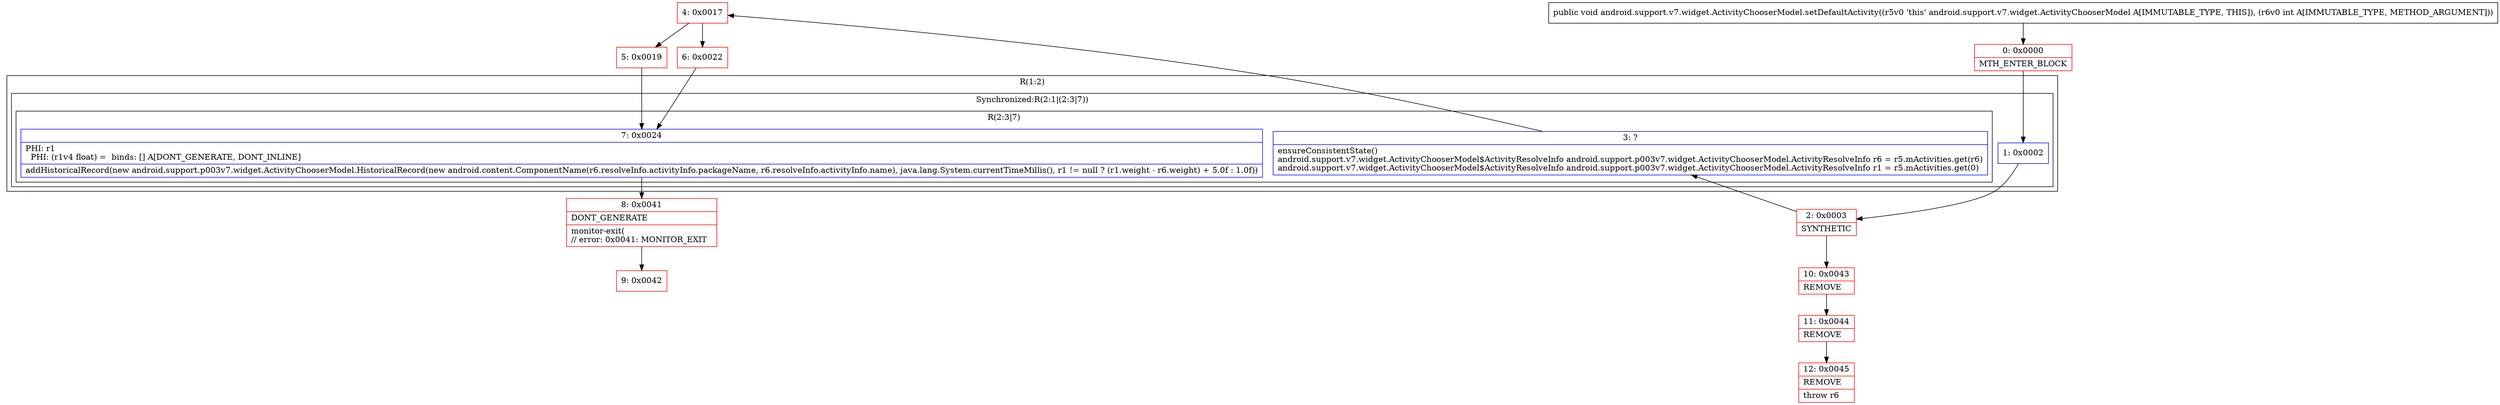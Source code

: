digraph "CFG forandroid.support.v7.widget.ActivityChooserModel.setDefaultActivity(I)V" {
subgraph cluster_Region_2072805639 {
label = "R(1:2)";
node [shape=record,color=blue];
subgraph cluster_SynchronizedRegion_1700329687 {
label = "Synchronized:R(2:1|(2:3|7))";
node [shape=record,color=blue];
Node_1 [shape=record,label="{1\:\ 0x0002}"];
subgraph cluster_Region_933112199 {
label = "R(2:3|7)";
node [shape=record,color=blue];
Node_3 [shape=record,label="{3\:\ ?|ensureConsistentState()\landroid.support.v7.widget.ActivityChooserModel$ActivityResolveInfo android.support.p003v7.widget.ActivityChooserModel.ActivityResolveInfo r6 = r5.mActivities.get(r6)\landroid.support.v7.widget.ActivityChooserModel$ActivityResolveInfo android.support.p003v7.widget.ActivityChooserModel.ActivityResolveInfo r1 = r5.mActivities.get(0)\l}"];
Node_7 [shape=record,label="{7\:\ 0x0024|PHI: r1 \l  PHI: (r1v4 float) =  binds: [] A[DONT_GENERATE, DONT_INLINE]\l|addHistoricalRecord(new android.support.p003v7.widget.ActivityChooserModel.HistoricalRecord(new android.content.ComponentName(r6.resolveInfo.activityInfo.packageName, r6.resolveInfo.activityInfo.name), java.lang.System.currentTimeMillis(), r1 != null ? (r1.weight \- r6.weight) + 5.0f : 1.0f))\l}"];
}
}
}
Node_0 [shape=record,color=red,label="{0\:\ 0x0000|MTH_ENTER_BLOCK\l}"];
Node_2 [shape=record,color=red,label="{2\:\ 0x0003|SYNTHETIC\l}"];
Node_4 [shape=record,color=red,label="{4\:\ 0x0017}"];
Node_5 [shape=record,color=red,label="{5\:\ 0x0019}"];
Node_6 [shape=record,color=red,label="{6\:\ 0x0022}"];
Node_8 [shape=record,color=red,label="{8\:\ 0x0041|DONT_GENERATE\l|monitor\-exit(\l\/\/ error: 0x0041: MONITOR_EXIT  \l}"];
Node_9 [shape=record,color=red,label="{9\:\ 0x0042}"];
Node_10 [shape=record,color=red,label="{10\:\ 0x0043|REMOVE\l}"];
Node_11 [shape=record,color=red,label="{11\:\ 0x0044|REMOVE\l}"];
Node_12 [shape=record,color=red,label="{12\:\ 0x0045|REMOVE\l|throw r6\l}"];
MethodNode[shape=record,label="{public void android.support.v7.widget.ActivityChooserModel.setDefaultActivity((r5v0 'this' android.support.v7.widget.ActivityChooserModel A[IMMUTABLE_TYPE, THIS]), (r6v0 int A[IMMUTABLE_TYPE, METHOD_ARGUMENT])) }"];
MethodNode -> Node_0;
Node_1 -> Node_2;
Node_3 -> Node_4;
Node_7 -> Node_8;
Node_0 -> Node_1;
Node_2 -> Node_3;
Node_2 -> Node_10;
Node_4 -> Node_5;
Node_4 -> Node_6;
Node_5 -> Node_7;
Node_6 -> Node_7;
Node_8 -> Node_9;
Node_10 -> Node_11;
Node_11 -> Node_12;
}


